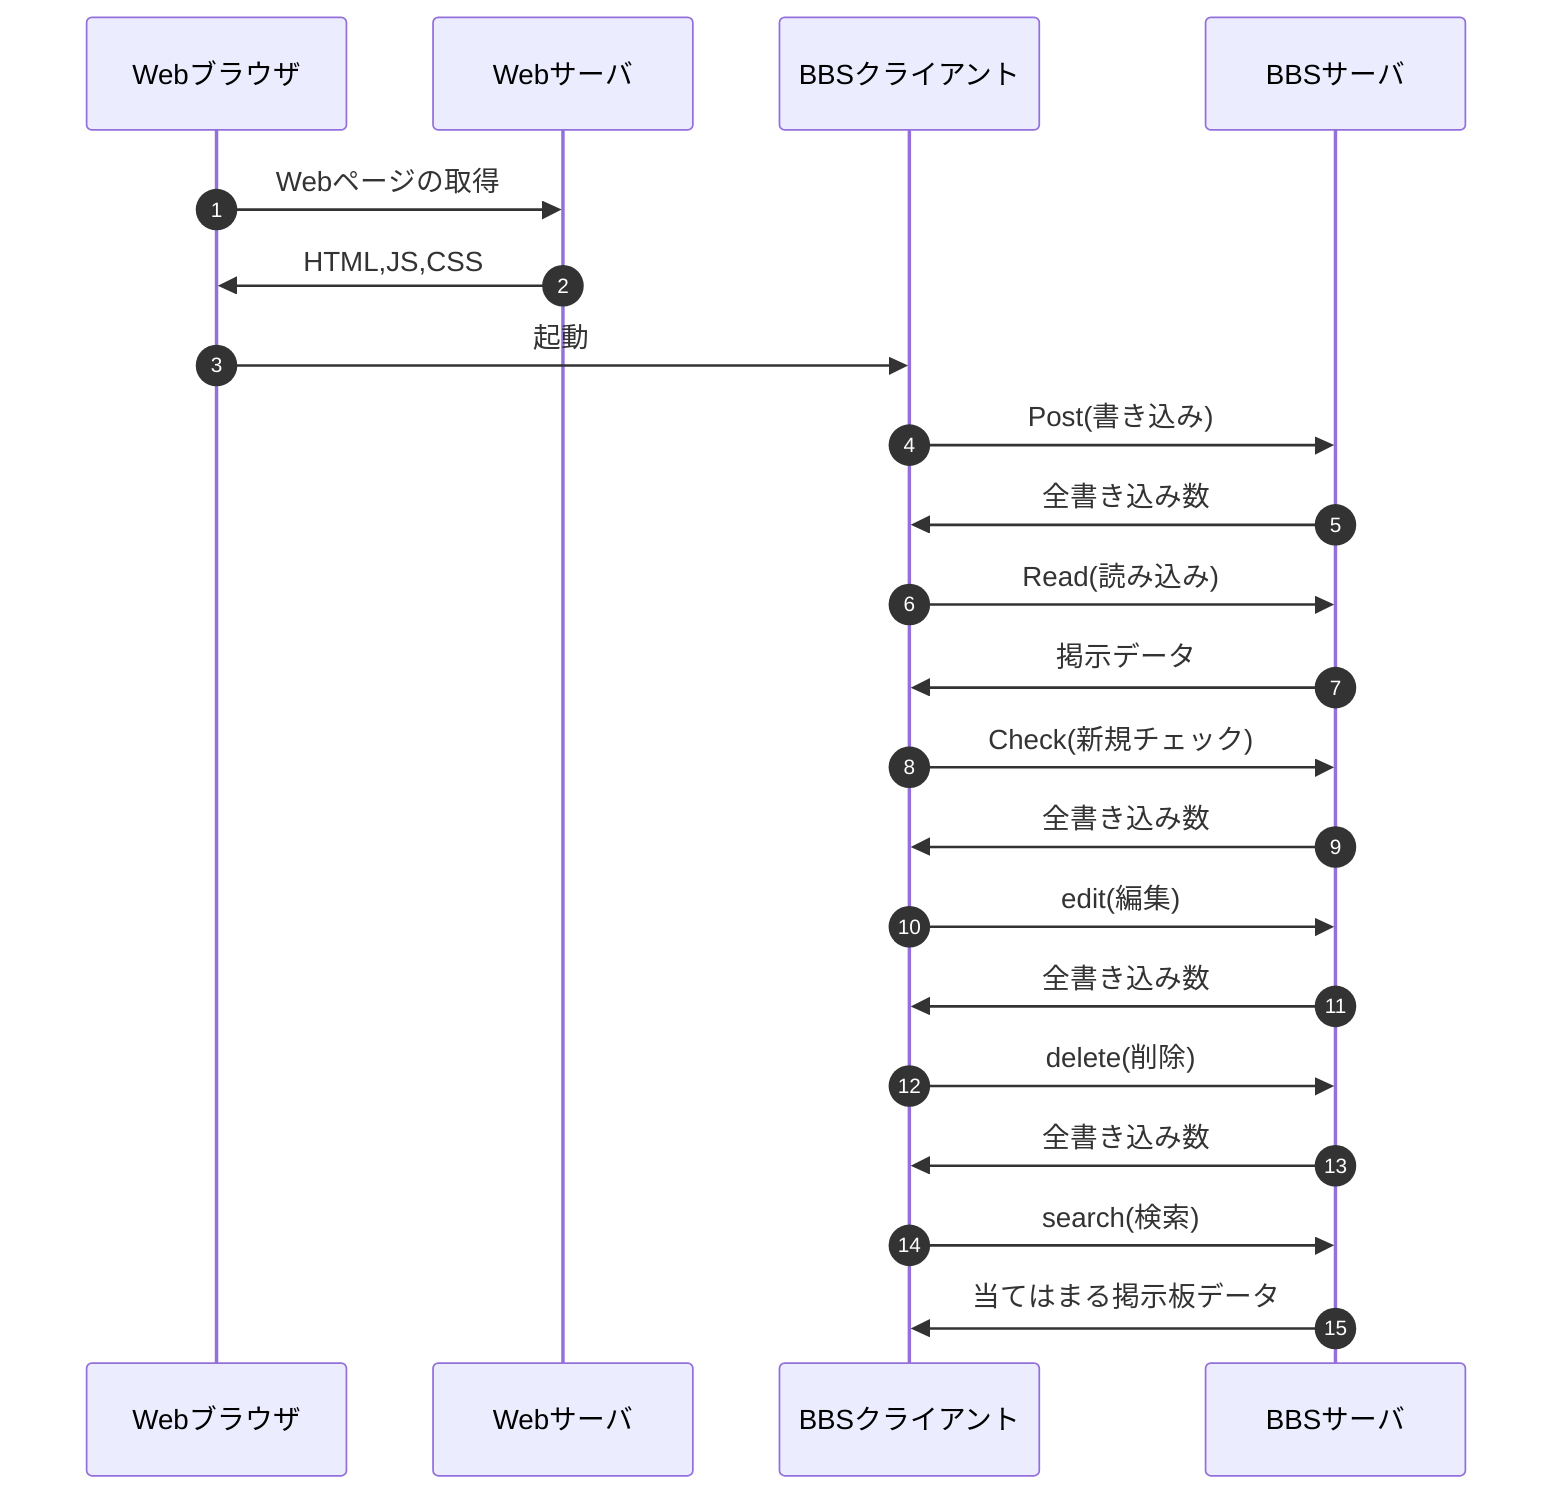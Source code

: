 sequenceDiagram
  autonumber
  Webブラウザ ->> Webサーバ: Webページの取得
  Webサーバ ->> Webブラウザ:HTML,JS,CSS
  Webブラウザ ->> BBSクライアント:起動
  BBSクライアント ->> BBSサーバ:Post(書き込み)
  BBSサーバ ->> BBSクライアント:全書き込み数
  BBSクライアント ->> BBSサーバ:Read(読み込み)
  BBSサーバ ->> BBSクライアント:掲示データ
  BBSクライアント ->> BBSサーバ:Check(新規チェック)
  BBSサーバ ->> BBSクライアント:全書き込み数
  BBSクライアント ->> BBSサーバ:edit(編集)
  BBSサーバ ->> BBSクライアント:全書き込み数
  BBSクライアント ->> BBSサーバ:delete(削除)
  BBSサーバ ->> BBSクライアント:全書き込み数
  BBSクライアント ->> BBSサーバ:search(検索)
  BBSサーバ ->> BBSクライアント:当てはまる掲示板データ